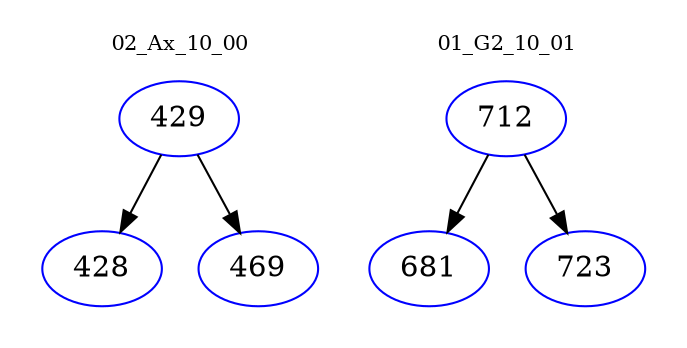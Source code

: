 digraph{
subgraph cluster_0 {
color = white
label = "02_Ax_10_00";
fontsize=10;
T0_429 [label="429", color="blue"]
T0_429 -> T0_428 [color="black"]
T0_428 [label="428", color="blue"]
T0_429 -> T0_469 [color="black"]
T0_469 [label="469", color="blue"]
}
subgraph cluster_1 {
color = white
label = "01_G2_10_01";
fontsize=10;
T1_712 [label="712", color="blue"]
T1_712 -> T1_681 [color="black"]
T1_681 [label="681", color="blue"]
T1_712 -> T1_723 [color="black"]
T1_723 [label="723", color="blue"]
}
}
